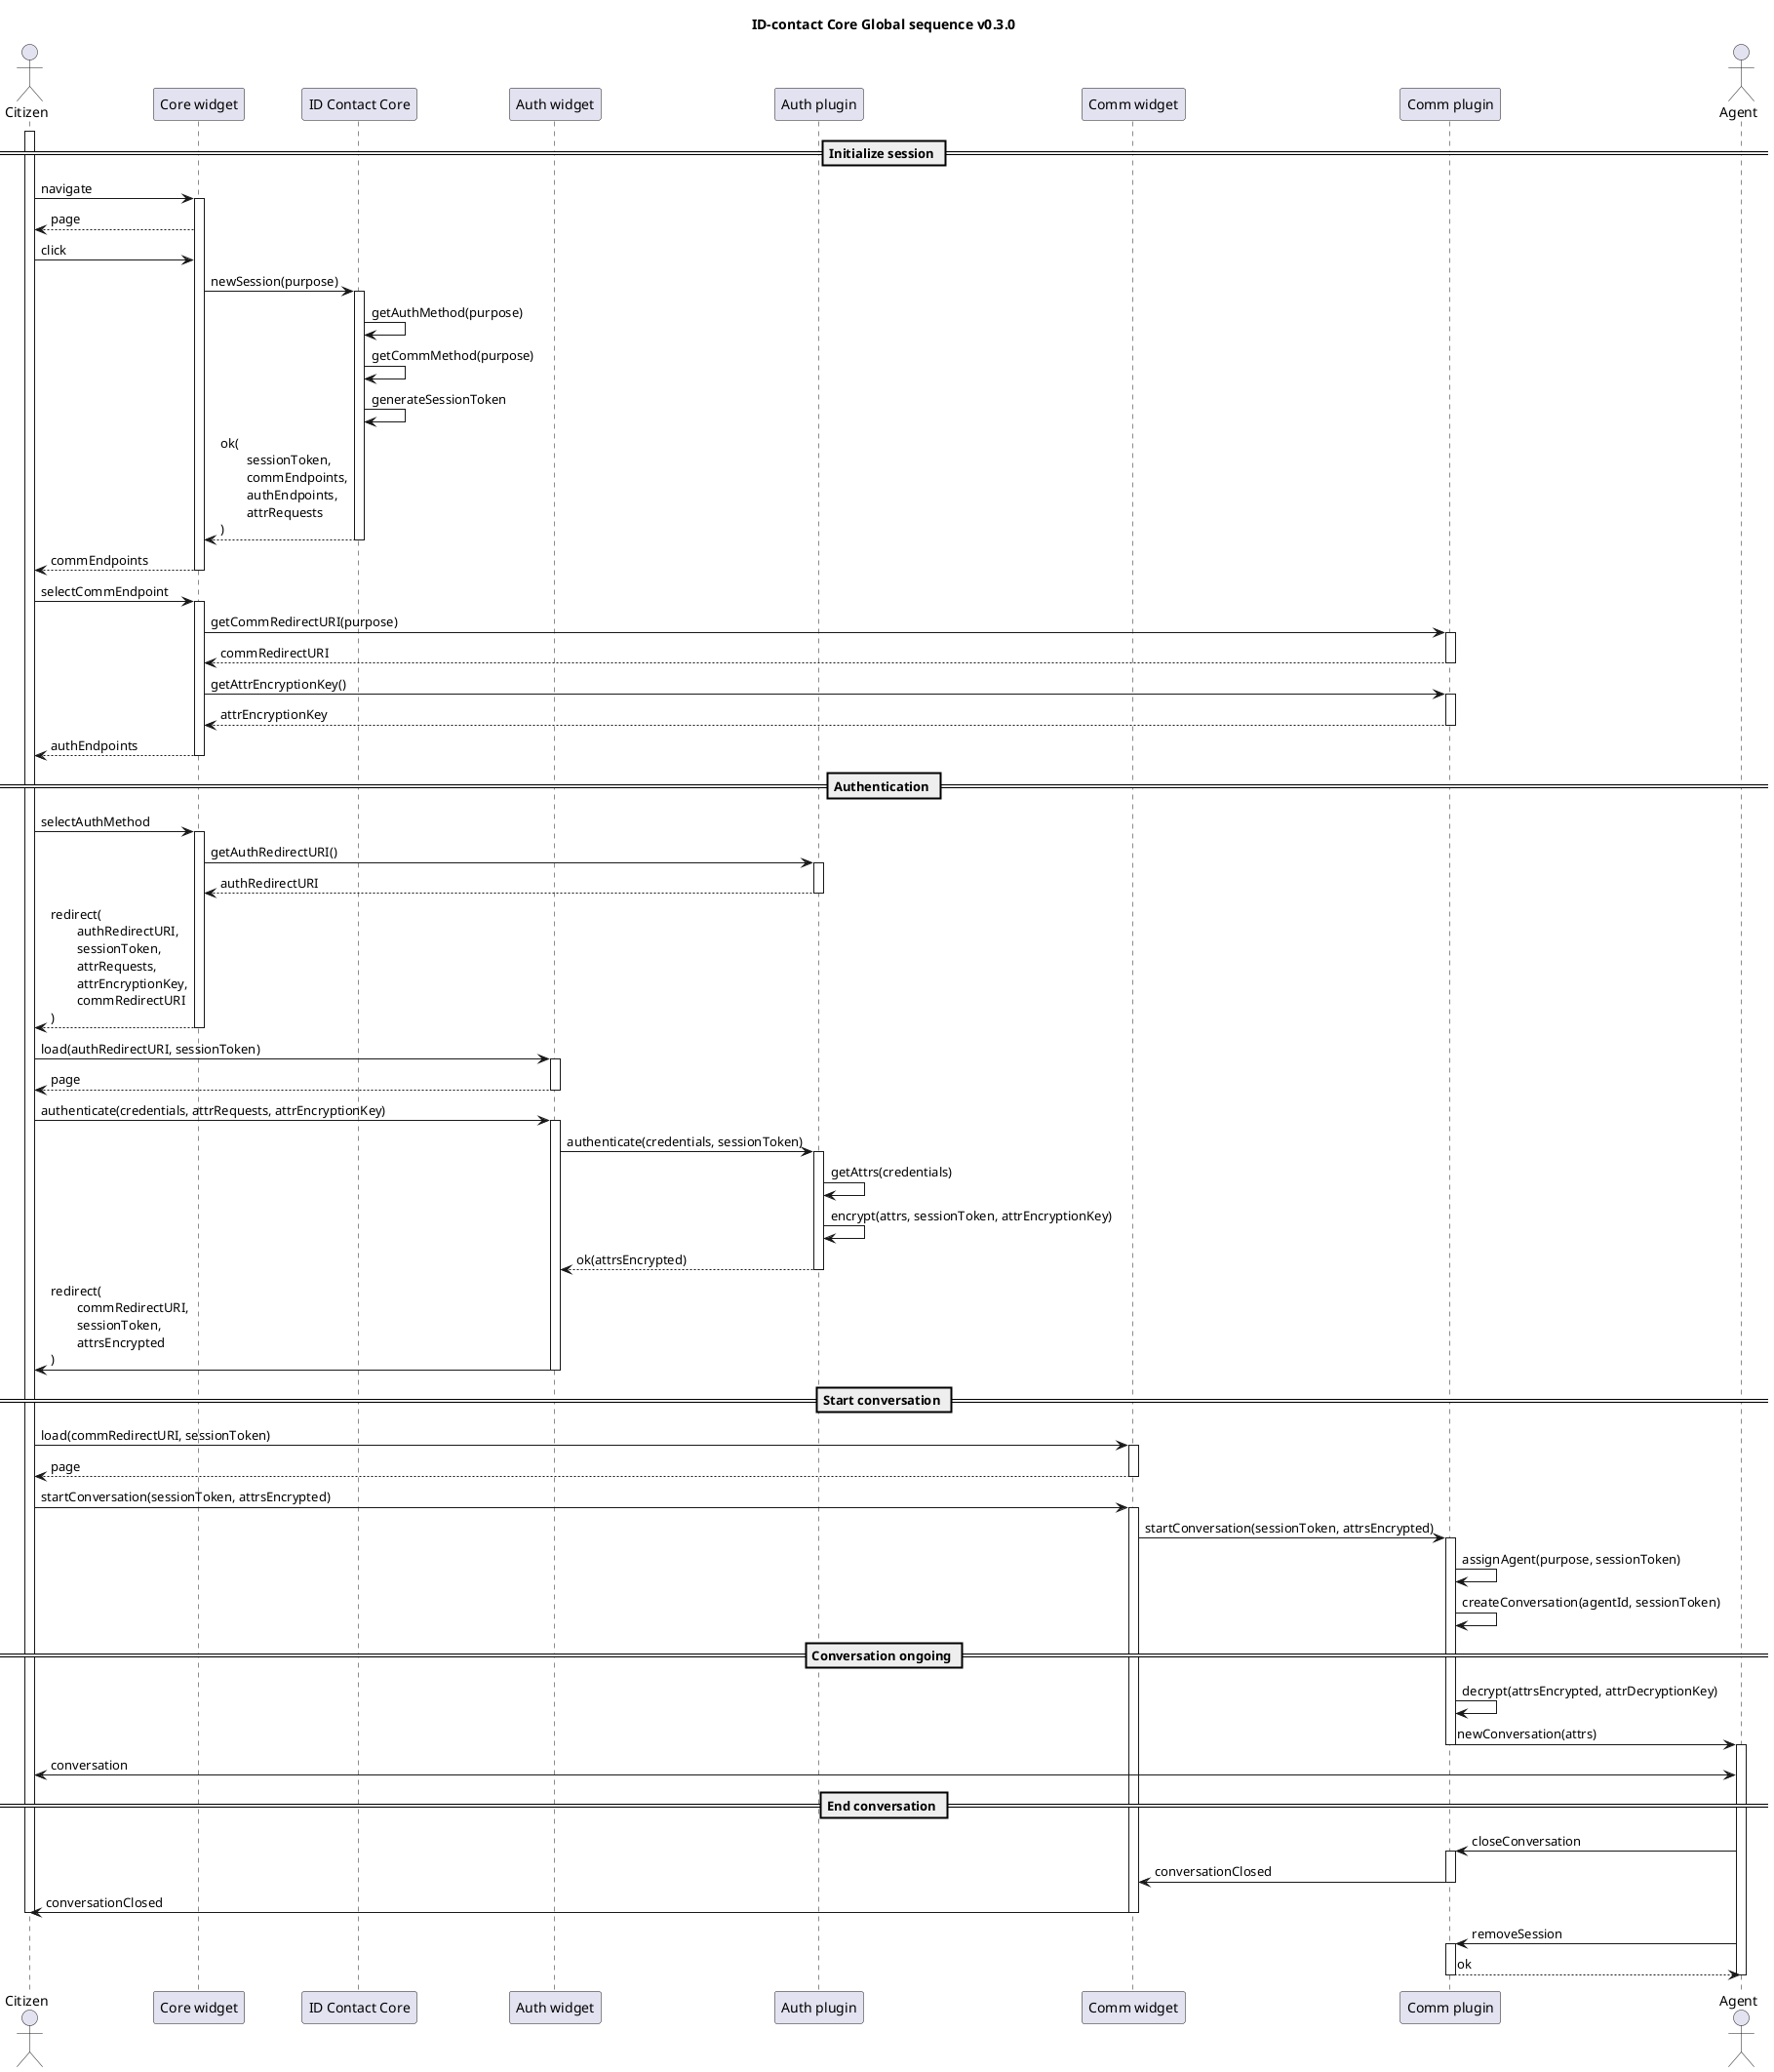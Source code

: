 
@startuml
title ID-contact Core Global sequence v0.3.0

actor Citizen as citizen
participant "Core widget" as widget
participant "ID Contact Core" as core
participant "Auth widget" as auth_widget
participant "Auth plugin" as auth_plugin
participant "Comm widget" as comm_widget
participant "Comm plugin" as comm_plugin
actor Agent as agent

== Initialize session ==

activate citizen
citizen->widget: navigate
activate widget
widget-->citizen: page
citizen->widget: click
widget->core: newSession(purpose)
activate core
core->core: getAuthMethod(purpose)
core->core: getCommMethod(purpose)
core->core: generateSessionToken
core-->widget: ok(\n\tsessionToken,\n\tcommEndpoints,\n\tauthEndpoints,\n\tattrRequests\n)
deactivate core
widget-->citizen: commEndpoints
deactivate widget
citizen->widget: selectCommEndpoint
activate widget
widget->comm_plugin: getCommRedirectURI(purpose)
activate comm_plugin
comm_plugin-->widget: commRedirectURI
deactivate comm_plugin
widget->comm_plugin: getAttrEncryptionKey()
activate comm_plugin
comm_plugin-->widget: attrEncryptionKey
deactivate comm_plugin
widget-->citizen: authEndpoints
deactivate widget

== Authentication ==

citizen->widget: selectAuthMethod
activate widget
widget->auth_plugin: getAuthRedirectURI()
activate auth_plugin
auth_plugin-->widget: authRedirectURI
deactivate auth_plugin
widget-->citizen: redirect(\n\tauthRedirectURI,\n\tsessionToken,\n\tattrRequests,\n\tattrEncryptionKey,\n\tcommRedirectURI\n)
deactivate widget

citizen->auth_widget: load(authRedirectURI, sessionToken)
activate auth_widget
auth_widget-->citizen: page
deactivate auth_widget

citizen->auth_widget: authenticate(credentials, attrRequests, attrEncryptionKey)
activate auth_widget
auth_widget->auth_plugin: authenticate(credentials, sessionToken)
activate auth_plugin
auth_plugin->auth_plugin: getAttrs(credentials)
auth_plugin->auth_plugin: encrypt(attrs, sessionToken, attrEncryptionKey)
auth_plugin-->auth_widget: ok(attrsEncrypted)
deactivate auth_plugin
auth_widget->citizen: redirect(\n\tcommRedirectURI,\n\tsessionToken,\n\tattrsEncrypted\n)
deactivate auth_widget

== Start conversation ==

citizen->comm_widget: load(commRedirectURI, sessionToken)
activate comm_widget
comm_widget-->citizen: page
deactivate comm_widget

citizen->comm_widget: startConversation(sessionToken, attrsEncrypted)
activate comm_widget
comm_widget->comm_plugin: startConversation(sessionToken, attrsEncrypted)
activate comm_plugin

comm_plugin->comm_plugin: assignAgent(purpose, sessionToken)
comm_plugin->comm_plugin: createConversation(agentId, sessionToken)

== Conversation ongoing ==
comm_plugin->comm_plugin: decrypt(attrsEncrypted, attrDecryptionKey)
comm_plugin->agent: newConversation(attrs)
deactivate comm_plugin

activate agent
citizen<->agent: conversation

== End conversation ==
agent->comm_plugin: closeConversation
activate comm_plugin
comm_plugin->comm_widget: conversationClosed
deactivate comm_plugin
comm_widget->citizen: conversationClosed
deactivate comm_widget
deactivate citizen
agent->comm_plugin: removeSession
activate comm_plugin
comm_plugin-->agent: ok
deactivate comm_plugin
deactivate agent


@enduml